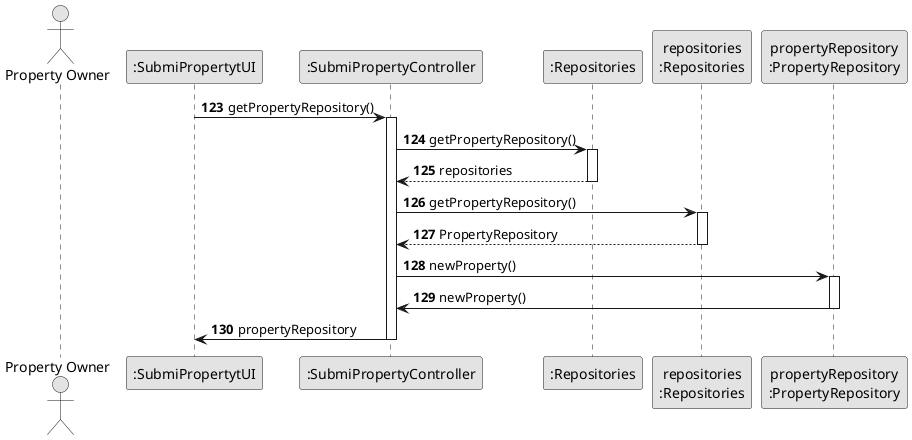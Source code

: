 @startuml
skinparam monochrome true
skinparam packageStyle rectangle
skinparam shadowing false

'hide footbox
actor "Property Owner" as User
participant ":SubmiPropertytUI" as UI_SP
participant ":SubmiPropertyController" as CTRL_SP

participant ":Repositories" as RepositorySingleton
participant "repositories\n:Repositories" as PLAT
participant "propertyRepository\n:PropertyRepository" as propertyRepository

autonumber 123

     UI_SP -> CTRL_SP : getPropertyRepository()
                     activate CTRL_SP

         CTRL_SP -> RepositorySingleton : getPropertyRepository()
         activate RepositorySingleton

             RepositorySingleton --> CTRL_SP: repositories
             deactivate RepositorySingleton

         CTRL_SP -> PLAT : getPropertyRepository()
         activate PLAT

             PLAT --> CTRL_SP: PropertyRepository
             deactivate PLAT

         CTRL_SP -> propertyRepository: newProperty()
             activate propertyRepository

             propertyRepository -> CTRL_SP : newProperty()
             deactivate propertyRepository

         CTRL_SP -> UI_SP: propertyRepository
         deactivate CTRL_SP


@enduml